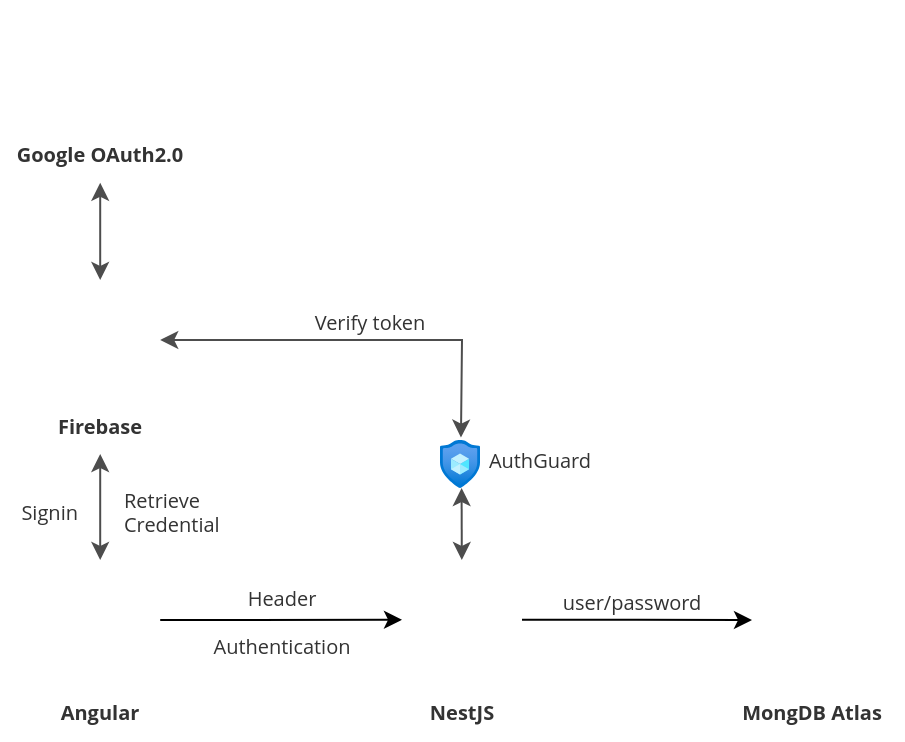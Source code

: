 <mxfile version="24.6.5" type="device" pages="3">
  <diagram id="nHZHzly8nvvpAAplf5El" name="Application Authen">
    <mxGraphModel dx="983" dy="523" grid="1" gridSize="10" guides="1" tooltips="1" connect="1" arrows="1" fold="1" page="1" pageScale="1" pageWidth="850" pageHeight="1100" math="0" shadow="0">
      <root>
        <mxCell id="0" />
        <mxCell id="1" parent="0" />
        <mxCell id="Nt-hZvHHYEGN8gRocMMK-1" value="" style="shape=image;verticalLabelPosition=bottom;labelBackgroundColor=default;verticalAlign=top;aspect=fixed;imageAspect=0;image=https://bryntum.com/wp-content/uploads/2019/09/Angular-Logo.png;" vertex="1" parent="1">
          <mxGeometry x="159.1" y="520" width="60" height="60" as="geometry" />
        </mxCell>
        <mxCell id="Nt-hZvHHYEGN8gRocMMK-20" style="edgeStyle=orthogonalEdgeStyle;rounded=0;orthogonalLoop=1;jettySize=auto;html=1;exitX=1;exitY=0.5;exitDx=0;exitDy=0;entryX=0;entryY=0.5;entryDx=0;entryDy=0;" edge="1" parent="1" source="Nt-hZvHHYEGN8gRocMMK-13" target="Nt-hZvHHYEGN8gRocMMK-18">
          <mxGeometry relative="1" as="geometry" />
        </mxCell>
        <mxCell id="Nt-hZvHHYEGN8gRocMMK-13" value="" style="shape=image;verticalLabelPosition=bottom;labelBackgroundColor=default;verticalAlign=top;aspect=fixed;imageAspect=0;image=https://static-00.iconduck.com/assets.00/nestjs-icon-512x510-9nvpcyc3.png;" vertex="1" parent="1">
          <mxGeometry x="340" y="520" width="60" height="59.76" as="geometry" />
        </mxCell>
        <mxCell id="Nt-hZvHHYEGN8gRocMMK-15" value="" style="endArrow=classic;html=1;rounded=0;exitX=1;exitY=0.5;exitDx=0;exitDy=0;" edge="1" parent="1" source="Nt-hZvHHYEGN8gRocMMK-1" target="Nt-hZvHHYEGN8gRocMMK-13">
          <mxGeometry width="50" height="50" relative="1" as="geometry">
            <mxPoint x="240" y="530" as="sourcePoint" />
            <mxPoint x="280" y="540" as="targetPoint" />
          </mxGeometry>
        </mxCell>
        <mxCell id="Nt-hZvHHYEGN8gRocMMK-16" value="" style="endArrow=classic;startArrow=classic;html=1;rounded=0;strokeColor=#4D4D4D;exitX=0.5;exitY=0;exitDx=0;exitDy=0;" edge="1" parent="1" source="Nt-hZvHHYEGN8gRocMMK-1" target="Nt-hZvHHYEGN8gRocMMK-28">
          <mxGeometry width="50" height="50" relative="1" as="geometry">
            <mxPoint x="188.76" y="517" as="sourcePoint" />
            <mxPoint x="189" y="490" as="targetPoint" />
          </mxGeometry>
        </mxCell>
        <mxCell id="Nt-hZvHHYEGN8gRocMMK-17" value="" style="endArrow=classic;startArrow=classic;html=1;rounded=0;strokeColor=#4D4D4D;exitX=0.5;exitY=0;exitDx=0;exitDy=0;entryX=0.5;entryY=1;entryDx=0;entryDy=0;" edge="1" parent="1" source="Nt-hZvHHYEGN8gRocMMK-9" target="Nt-hZvHHYEGN8gRocMMK-30">
          <mxGeometry width="50" height="50" relative="1" as="geometry">
            <mxPoint x="190" y="530" as="sourcePoint" />
            <mxPoint x="190" y="480" as="targetPoint" />
          </mxGeometry>
        </mxCell>
        <mxCell id="Nt-hZvHHYEGN8gRocMMK-21" value="" style="image;aspect=fixed;html=1;points=[];align=center;fontSize=12;image=img/lib/azure2/other/Resource_Guard.svg;" vertex="1" parent="1">
          <mxGeometry x="359" y="460" width="20" height="24.01" as="geometry" />
        </mxCell>
        <mxCell id="Nt-hZvHHYEGN8gRocMMK-22" value="" style="endArrow=classic;startArrow=classic;html=1;rounded=0;strokeColor=#4D4D4D;entryX=1;entryY=0.5;entryDx=0;entryDy=0;exitX=0.524;exitY=-0.05;exitDx=0;exitDy=0;exitPerimeter=0;" edge="1" parent="1" source="Nt-hZvHHYEGN8gRocMMK-21" target="Nt-hZvHHYEGN8gRocMMK-9">
          <mxGeometry width="50" height="50" relative="1" as="geometry">
            <mxPoint x="380" y="450" as="sourcePoint" />
            <mxPoint x="270" y="442.01" as="targetPoint" />
            <Array as="points">
              <mxPoint x="370" y="410" />
            </Array>
          </mxGeometry>
        </mxCell>
        <mxCell id="Nt-hZvHHYEGN8gRocMMK-23" value="" style="endArrow=classic;startArrow=classic;html=1;rounded=0;strokeColor=#4D4D4D;entryX=0.54;entryY=1;entryDx=0;entryDy=0;entryPerimeter=0;" edge="1" parent="1" source="Nt-hZvHHYEGN8gRocMMK-13" target="Nt-hZvHHYEGN8gRocMMK-21">
          <mxGeometry width="50" height="50" relative="1" as="geometry">
            <mxPoint x="199" y="530" as="sourcePoint" />
            <mxPoint x="199" y="470" as="targetPoint" />
          </mxGeometry>
        </mxCell>
        <mxCell id="Nt-hZvHHYEGN8gRocMMK-24" value="AuthGuard" style="text;strokeColor=none;align=center;fillColor=none;html=1;verticalAlign=middle;whiteSpace=wrap;rounded=0;fontColor=#333333;fontFamily=Open Sans;fontSource=https%3A%2F%2Ffonts.googleapis.com%2Fcss%3Ffamily%3DOpen%2BSans;fontSize=10;" vertex="1" parent="1">
          <mxGeometry x="379" y="454.01" width="60" height="30" as="geometry" />
        </mxCell>
        <mxCell id="Nt-hZvHHYEGN8gRocMMK-25" value="NestJS" style="text;strokeColor=none;align=center;fillColor=none;html=1;verticalAlign=middle;whiteSpace=wrap;rounded=0;fontColor=#333333;fontFamily=Open Sans;fontSource=https%3A%2F%2Ffonts.googleapis.com%2Fcss%3Ffamily%3DOpen%2BSans;fontSize=10;fontStyle=1" vertex="1" parent="1">
          <mxGeometry x="340" y="580" width="60" height="30" as="geometry" />
        </mxCell>
        <mxCell id="Nt-hZvHHYEGN8gRocMMK-27" value="Angular" style="text;strokeColor=none;align=center;fillColor=none;html=1;verticalAlign=middle;whiteSpace=wrap;rounded=0;fontColor=#333333;fontFamily=Open Sans;fontSource=https%3A%2F%2Ffonts.googleapis.com%2Fcss%3Ffamily%3DOpen%2BSans;fontSize=10;fontStyle=1" vertex="1" parent="1">
          <mxGeometry x="159" y="579.76" width="60" height="30" as="geometry" />
        </mxCell>
        <mxCell id="Nt-hZvHHYEGN8gRocMMK-29" value="" style="group" vertex="1" connectable="0" parent="1">
          <mxGeometry x="159.1" y="380" width="60" height="87" as="geometry" />
        </mxCell>
        <mxCell id="Nt-hZvHHYEGN8gRocMMK-9" value="" style="shape=image;verticalLabelPosition=bottom;labelBackgroundColor=default;verticalAlign=top;aspect=fixed;imageAspect=0;image=https://www.svgrepo.com/show/353735/firebase.svg;" vertex="1" parent="Nt-hZvHHYEGN8gRocMMK-29">
          <mxGeometry width="60" height="60" as="geometry" />
        </mxCell>
        <mxCell id="Nt-hZvHHYEGN8gRocMMK-28" value="Firebase" style="text;strokeColor=none;align=center;fillColor=none;html=1;verticalAlign=middle;whiteSpace=wrap;rounded=0;fontColor=#333333;fontFamily=Open Sans;fontSource=https%3A%2F%2Ffonts.googleapis.com%2Fcss%3Ffamily%3DOpen%2BSans;fontSize=10;fontStyle=1" vertex="1" parent="Nt-hZvHHYEGN8gRocMMK-29">
          <mxGeometry y="57" width="60" height="30" as="geometry" />
        </mxCell>
        <mxCell id="Nt-hZvHHYEGN8gRocMMK-31" value="" style="group" vertex="1" connectable="0" parent="1">
          <mxGeometry x="139.1" y="240" width="100" height="91.39" as="geometry" />
        </mxCell>
        <mxCell id="Nt-hZvHHYEGN8gRocMMK-10" value="" style="shape=image;verticalLabelPosition=bottom;labelBackgroundColor=default;verticalAlign=top;aspect=fixed;imageAspect=0;image=https://cdn.freebiesupply.com/logos/large/2x/google-icon-logo-png-transparent.png;" vertex="1" parent="Nt-hZvHHYEGN8gRocMMK-31">
          <mxGeometry x="20" width="60" height="61.39" as="geometry" />
        </mxCell>
        <mxCell id="Nt-hZvHHYEGN8gRocMMK-30" value="Google OAuth2.0" style="text;strokeColor=none;align=center;fillColor=none;html=1;verticalAlign=middle;whiteSpace=wrap;rounded=0;fontColor=#333333;fontFamily=Open Sans;fontSource=https%3A%2F%2Ffonts.googleapis.com%2Fcss%3Ffamily%3DOpen%2BSans;fontSize=10;fontStyle=1" vertex="1" parent="Nt-hZvHHYEGN8gRocMMK-31">
          <mxGeometry y="61.39" width="100" height="30" as="geometry" />
        </mxCell>
        <mxCell id="Nt-hZvHHYEGN8gRocMMK-32" value="user/password" style="text;strokeColor=none;align=center;fillColor=none;html=1;verticalAlign=middle;whiteSpace=wrap;rounded=0;fontColor=#333333;fontFamily=Open Sans;fontSource=https%3A%2F%2Ffonts.googleapis.com%2Fcss%3Ffamily%3DOpen%2BSans;fontSize=10;" vertex="1" parent="1">
          <mxGeometry x="425" y="530" width="60" height="20" as="geometry" />
        </mxCell>
        <mxCell id="Nt-hZvHHYEGN8gRocMMK-33" value="" style="group" vertex="1" connectable="0" parent="1">
          <mxGeometry x="500" y="520" width="90" height="90" as="geometry" />
        </mxCell>
        <mxCell id="Nt-hZvHHYEGN8gRocMMK-18" value="" style="shape=image;verticalLabelPosition=bottom;labelBackgroundColor=default;verticalAlign=top;aspect=fixed;imageAspect=0;image=https://static-00.iconduck.com/assets.00/mongodb-icon-1024x1024-jyklwn1x.png;" vertex="1" parent="Nt-hZvHHYEGN8gRocMMK-33">
          <mxGeometry x="15" width="60" height="60" as="geometry" />
        </mxCell>
        <mxCell id="Nt-hZvHHYEGN8gRocMMK-26" value="MongDB Atlas" style="text;strokeColor=none;align=center;fillColor=none;html=1;verticalAlign=middle;whiteSpace=wrap;rounded=0;fontColor=#333333;fontFamily=Open Sans;fontSource=https%3A%2F%2Ffonts.googleapis.com%2Fcss%3Ffamily%3DOpen%2BSans;fontSize=10;fontStyle=1" vertex="1" parent="Nt-hZvHHYEGN8gRocMMK-33">
          <mxGeometry y="60" width="90" height="30" as="geometry" />
        </mxCell>
        <mxCell id="Nt-hZvHHYEGN8gRocMMK-34" value="&lt;div&gt;Header&lt;br&gt;&lt;br&gt;&lt;/div&gt;Authentication" style="text;strokeColor=none;align=center;fillColor=none;html=1;verticalAlign=middle;whiteSpace=wrap;rounded=0;fontColor=#333333;fontFamily=Open Sans;fontSource=https%3A%2F%2Ffonts.googleapis.com%2Fcss%3Ffamily%3DOpen%2BSans;fontSize=10;spacing=2;spacingTop=0;" vertex="1" parent="1">
          <mxGeometry x="250" y="535" width="60" height="30" as="geometry" />
        </mxCell>
        <mxCell id="Nt-hZvHHYEGN8gRocMMK-35" value="Signin" style="text;strokeColor=none;align=right;fillColor=none;html=1;verticalAlign=middle;whiteSpace=wrap;rounded=0;fontColor=#333333;fontFamily=Open Sans;fontSource=https%3A%2F%2Ffonts.googleapis.com%2Fcss%3Ffamily%3DOpen%2BSans;fontSize=10;" vertex="1" parent="1">
          <mxGeometry x="140" y="480.01" width="40" height="30" as="geometry" />
        </mxCell>
        <mxCell id="Nt-hZvHHYEGN8gRocMMK-36" value="Retrieve Credential" style="text;strokeColor=none;align=left;fillColor=none;html=1;verticalAlign=middle;whiteSpace=wrap;rounded=0;fontColor=#333333;fontFamily=Open Sans;fontSource=https%3A%2F%2Ffonts.googleapis.com%2Fcss%3Ffamily%3DOpen%2BSans;fontSize=10;" vertex="1" parent="1">
          <mxGeometry x="199.0" y="480" width="60" height="30" as="geometry" />
        </mxCell>
        <mxCell id="Nt-hZvHHYEGN8gRocMMK-37" value="Verify token" style="text;strokeColor=none;align=center;fillColor=none;html=1;verticalAlign=middle;whiteSpace=wrap;rounded=0;fontColor=#333333;fontFamily=Open Sans;fontSource=https%3A%2F%2Ffonts.googleapis.com%2Fcss%3Ffamily%3DOpen%2BSans;fontSize=10;" vertex="1" parent="1">
          <mxGeometry x="279" y="390" width="90" height="20" as="geometry" />
        </mxCell>
      </root>
    </mxGraphModel>
  </diagram>
  <diagram id="6UUx_Bnf5zr69RrRI-9n" name="AWS Role Federation">
    <mxGraphModel dx="1188" dy="633" grid="1" gridSize="10" guides="1" tooltips="1" connect="1" arrows="1" fold="1" page="1" pageScale="1" pageWidth="850" pageHeight="1100" math="0" shadow="0">
      <root>
        <mxCell id="0" />
        <mxCell id="1" parent="0" />
        <mxCell id="NLWUnyU1-l8f7TPIP4uU-1" value="" style="shape=image;verticalLabelPosition=bottom;labelBackgroundColor=default;verticalAlign=top;aspect=fixed;imageAspect=0;image=https://bryntum.com/wp-content/uploads/2019/09/Angular-Logo.png;" vertex="1" parent="1">
          <mxGeometry x="159.1" y="520" width="60" height="60" as="geometry" />
        </mxCell>
        <mxCell id="NLWUnyU1-l8f7TPIP4uU-2" value="" style="endArrow=classic;startArrow=classic;html=1;rounded=0;strokeColor=#4D4D4D;exitX=0.5;exitY=0;exitDx=0;exitDy=0;" edge="1" parent="1" source="NLWUnyU1-l8f7TPIP4uU-1" target="NLWUnyU1-l8f7TPIP4uU-7">
          <mxGeometry width="50" height="50" relative="1" as="geometry">
            <mxPoint x="188.76" y="517" as="sourcePoint" />
            <mxPoint x="189" y="490" as="targetPoint" />
          </mxGeometry>
        </mxCell>
        <mxCell id="NLWUnyU1-l8f7TPIP4uU-3" value="" style="endArrow=classic;startArrow=classic;html=1;rounded=0;strokeColor=#4D4D4D;exitX=0.5;exitY=0;exitDx=0;exitDy=0;entryX=0.5;entryY=1;entryDx=0;entryDy=0;" edge="1" parent="1" source="NLWUnyU1-l8f7TPIP4uU-6" target="NLWUnyU1-l8f7TPIP4uU-10">
          <mxGeometry width="50" height="50" relative="1" as="geometry">
            <mxPoint x="190" y="530" as="sourcePoint" />
            <mxPoint x="190" y="480" as="targetPoint" />
          </mxGeometry>
        </mxCell>
        <mxCell id="NLWUnyU1-l8f7TPIP4uU-4" value="Angular" style="text;strokeColor=none;align=center;fillColor=none;html=1;verticalAlign=middle;whiteSpace=wrap;rounded=0;fontColor=#333333;fontFamily=Open Sans;fontSource=https%3A%2F%2Ffonts.googleapis.com%2Fcss%3Ffamily%3DOpen%2BSans;fontSize=10;fontStyle=1" vertex="1" parent="1">
          <mxGeometry x="159" y="579.76" width="60" height="30" as="geometry" />
        </mxCell>
        <mxCell id="NLWUnyU1-l8f7TPIP4uU-5" value="" style="group" vertex="1" connectable="0" parent="1">
          <mxGeometry x="159.1" y="380" width="60" height="87" as="geometry" />
        </mxCell>
        <mxCell id="NLWUnyU1-l8f7TPIP4uU-6" value="" style="shape=image;verticalLabelPosition=bottom;labelBackgroundColor=default;verticalAlign=top;aspect=fixed;imageAspect=0;image=https://www.svgrepo.com/show/353735/firebase.svg;" vertex="1" parent="NLWUnyU1-l8f7TPIP4uU-5">
          <mxGeometry width="60" height="60" as="geometry" />
        </mxCell>
        <mxCell id="NLWUnyU1-l8f7TPIP4uU-7" value="Firebase" style="text;strokeColor=none;align=center;fillColor=none;html=1;verticalAlign=middle;whiteSpace=wrap;rounded=0;fontColor=#333333;fontFamily=Open Sans;fontSource=https%3A%2F%2Ffonts.googleapis.com%2Fcss%3Ffamily%3DOpen%2BSans;fontSize=10;fontStyle=1" vertex="1" parent="NLWUnyU1-l8f7TPIP4uU-5">
          <mxGeometry y="57" width="60" height="30" as="geometry" />
        </mxCell>
        <mxCell id="NLWUnyU1-l8f7TPIP4uU-8" value="" style="group" vertex="1" connectable="0" parent="1">
          <mxGeometry x="139.1" y="240" width="100" height="91.39" as="geometry" />
        </mxCell>
        <mxCell id="NLWUnyU1-l8f7TPIP4uU-9" value="" style="shape=image;verticalLabelPosition=bottom;labelBackgroundColor=default;verticalAlign=top;aspect=fixed;imageAspect=0;image=https://cdn.freebiesupply.com/logos/large/2x/google-icon-logo-png-transparent.png;" vertex="1" parent="NLWUnyU1-l8f7TPIP4uU-8">
          <mxGeometry x="20" width="60" height="61.39" as="geometry" />
        </mxCell>
        <mxCell id="NLWUnyU1-l8f7TPIP4uU-10" value="Google OAuth2.0" style="text;strokeColor=none;align=center;fillColor=none;html=1;verticalAlign=middle;whiteSpace=wrap;rounded=0;fontColor=#333333;fontFamily=Open Sans;fontSource=https%3A%2F%2Ffonts.googleapis.com%2Fcss%3Ffamily%3DOpen%2BSans;fontSize=10;fontStyle=1" vertex="1" parent="NLWUnyU1-l8f7TPIP4uU-8">
          <mxGeometry y="61.39" width="100" height="30" as="geometry" />
        </mxCell>
        <mxCell id="NLWUnyU1-l8f7TPIP4uU-11" value="Signin" style="text;strokeColor=none;align=right;fillColor=none;html=1;verticalAlign=middle;whiteSpace=wrap;rounded=0;fontColor=#333333;fontFamily=Open Sans;fontSource=https%3A%2F%2Ffonts.googleapis.com%2Fcss%3Ffamily%3DOpen%2BSans;fontSize=10;" vertex="1" parent="1">
          <mxGeometry x="140" y="480.01" width="40" height="30" as="geometry" />
        </mxCell>
        <mxCell id="NLWUnyU1-l8f7TPIP4uU-12" value="Retrieve Credential" style="text;strokeColor=none;align=left;fillColor=none;html=1;verticalAlign=middle;whiteSpace=wrap;rounded=0;fontColor=#333333;fontFamily=Open Sans;fontSource=https%3A%2F%2Ffonts.googleapis.com%2Fcss%3Ffamily%3DOpen%2BSans;fontSize=10;" vertex="1" parent="1">
          <mxGeometry x="199.0" y="480" width="60" height="30" as="geometry" />
        </mxCell>
        <mxCell id="NLWUnyU1-l8f7TPIP4uU-21" value="" style="group" vertex="1" connectable="0" parent="1">
          <mxGeometry x="400" y="520" width="60" height="89.99" as="geometry" />
        </mxCell>
        <mxCell id="NLWUnyU1-l8f7TPIP4uU-19" value="" style="sketch=0;points=[[0,0,0],[0.25,0,0],[0.5,0,0],[0.75,0,0],[1,0,0],[0,1,0],[0.25,1,0],[0.5,1,0],[0.75,1,0],[1,1,0],[0,0.25,0],[0,0.5,0],[0,0.75,0],[1,0.25,0],[1,0.5,0],[1,0.75,0]];outlineConnect=0;fontColor=#232F3E;fillColor=#DD344C;strokeColor=#ffffff;dashed=0;verticalLabelPosition=bottom;verticalAlign=top;align=center;html=1;fontSize=12;fontStyle=0;aspect=fixed;shape=mxgraph.aws4.resourceIcon;resIcon=mxgraph.aws4.identity_and_access_management;" vertex="1" parent="NLWUnyU1-l8f7TPIP4uU-21">
          <mxGeometry width="60" height="60" as="geometry" />
        </mxCell>
        <mxCell id="NLWUnyU1-l8f7TPIP4uU-20" value="IAM" style="text;strokeColor=none;align=center;fillColor=none;html=1;verticalAlign=middle;whiteSpace=wrap;rounded=0;fontColor=#333333;fontFamily=Open Sans;fontSource=https%3A%2F%2Ffonts.googleapis.com%2Fcss%3Ffamily%3DOpen%2BSans;fontSize=10;fontStyle=1" vertex="1" parent="NLWUnyU1-l8f7TPIP4uU-21">
          <mxGeometry y="59.99" width="60" height="30" as="geometry" />
        </mxCell>
        <mxCell id="NLWUnyU1-l8f7TPIP4uU-23" value="" style="group" vertex="1" connectable="0" parent="1">
          <mxGeometry x="579" y="531.99" width="60" height="57.89" as="geometry" />
        </mxCell>
        <mxCell id="NLWUnyU1-l8f7TPIP4uU-15" value="" style="sketch=0;outlineConnect=0;fontColor=#232F3E;gradientColor=none;fillColor=#DD344C;strokeColor=none;dashed=0;verticalLabelPosition=bottom;verticalAlign=top;align=center;html=1;fontSize=12;fontStyle=0;aspect=fixed;pointerEvents=1;shape=mxgraph.aws4.role;" vertex="1" parent="NLWUnyU1-l8f7TPIP4uU-23">
          <mxGeometry width="60" height="33.85" as="geometry" />
        </mxCell>
        <mxCell id="NLWUnyU1-l8f7TPIP4uU-18" value="Role" style="text;strokeColor=none;align=center;fillColor=none;html=1;verticalAlign=middle;whiteSpace=wrap;rounded=0;fontColor=#333333;fontFamily=Open Sans;fontSource=https%3A%2F%2Ffonts.googleapis.com%2Fcss%3Ffamily%3DOpen%2BSans;fontSize=10;fontStyle=1" vertex="1" parent="NLWUnyU1-l8f7TPIP4uU-23">
          <mxGeometry y="27.89" width="60" height="30" as="geometry" />
        </mxCell>
        <mxCell id="NLWUnyU1-l8f7TPIP4uU-25" value="" style="group" vertex="1" connectable="0" parent="1">
          <mxGeometry x="659" y="530" width="60" height="64.99" as="geometry" />
        </mxCell>
        <mxCell id="NLWUnyU1-l8f7TPIP4uU-14" value="" style="sketch=0;outlineConnect=0;fontColor=#232F3E;gradientColor=none;fillColor=#DD344C;strokeColor=none;dashed=0;verticalLabelPosition=bottom;verticalAlign=top;align=center;html=1;fontSize=12;fontStyle=0;aspect=fixed;pointerEvents=1;shape=mxgraph.aws4.permissions;" vertex="1" parent="NLWUnyU1-l8f7TPIP4uU-25">
          <mxGeometry x="15" width="30" height="37.75" as="geometry" />
        </mxCell>
        <mxCell id="NLWUnyU1-l8f7TPIP4uU-24" value="Permission" style="text;strokeColor=none;align=center;fillColor=none;html=1;verticalAlign=middle;whiteSpace=wrap;rounded=0;fontColor=#333333;fontFamily=Open Sans;fontSource=https%3A%2F%2Ffonts.googleapis.com%2Fcss%3Ffamily%3DOpen%2BSans;fontSize=10;fontStyle=1" vertex="1" parent="NLWUnyU1-l8f7TPIP4uU-25">
          <mxGeometry y="34.99" width="60" height="30" as="geometry" />
        </mxCell>
        <mxCell id="NLWUnyU1-l8f7TPIP4uU-26" value="" style="endArrow=classic;startArrow=classic;html=1;rounded=0;strokeColor=#4D4D4D;" edge="1" parent="1" source="NLWUnyU1-l8f7TPIP4uU-14" target="NLWUnyU1-l8f7TPIP4uU-15">
          <mxGeometry width="50" height="50" relative="1" as="geometry">
            <mxPoint x="660" y="489.99" as="sourcePoint" />
            <mxPoint x="660" y="440.99" as="targetPoint" />
          </mxGeometry>
        </mxCell>
        <mxCell id="NLWUnyU1-l8f7TPIP4uU-27" value="" style="endArrow=classic;startArrow=classic;html=1;rounded=0;strokeColor=#4D4D4D;exitX=0;exitY=0.5;exitDx=0;exitDy=0;" edge="1" parent="1" source="NLWUnyU1-l8f7TPIP4uU-28">
          <mxGeometry width="50" height="50" relative="1" as="geometry">
            <mxPoint x="390" y="419" as="sourcePoint" />
            <mxPoint x="220" y="410" as="targetPoint" />
            <Array as="points" />
          </mxGeometry>
        </mxCell>
        <mxCell id="NLWUnyU1-l8f7TPIP4uU-31" value="" style="endArrow=classic;startArrow=classic;html=1;rounded=0;strokeColor=#4D4D4D;exitX=0.5;exitY=0;exitDx=0;exitDy=0;exitPerimeter=0;" edge="1" parent="1" source="NLWUnyU1-l8f7TPIP4uU-19" target="NLWUnyU1-l8f7TPIP4uU-30">
          <mxGeometry width="50" height="50" relative="1" as="geometry">
            <mxPoint x="430" y="505" as="sourcePoint" />
            <mxPoint x="430" y="425" as="targetPoint" />
            <Array as="points" />
          </mxGeometry>
        </mxCell>
        <mxCell id="NLWUnyU1-l8f7TPIP4uU-32" value="" style="group" vertex="1" connectable="0" parent="1">
          <mxGeometry x="400" y="395" width="60" height="45" as="geometry" />
        </mxCell>
        <mxCell id="NLWUnyU1-l8f7TPIP4uU-28" value="" style="shape=image;html=1;verticalAlign=top;verticalLabelPosition=bottom;labelBackgroundColor=#ffffff;imageAspect=0;aspect=fixed;image=https://cdn2.iconfinder.com/data/icons/freebie-social-media-icons/64/openid.png" vertex="1" parent="NLWUnyU1-l8f7TPIP4uU-32">
          <mxGeometry x="15" width="30" height="30" as="geometry" />
        </mxCell>
        <mxCell id="NLWUnyU1-l8f7TPIP4uU-30" value="OICD" style="text;strokeColor=none;align=center;fillColor=none;html=1;verticalAlign=middle;whiteSpace=wrap;rounded=0;fontColor=#333333;fontFamily=Open Sans;fontSource=https%3A%2F%2Ffonts.googleapis.com%2Fcss%3Ffamily%3DOpen%2BSans;fontSize=8;fontStyle=1" vertex="1" parent="NLWUnyU1-l8f7TPIP4uU-32">
          <mxGeometry y="30" width="60" height="15" as="geometry" />
        </mxCell>
        <mxCell id="NLWUnyU1-l8f7TPIP4uU-33" value="verify" style="text;strokeColor=none;align=center;fillColor=none;html=1;verticalAlign=middle;whiteSpace=wrap;rounded=0;fontColor=#333333;fontFamily=Open Sans;fontSource=https%3A%2F%2Ffonts.googleapis.com%2Fcss%3Ffamily%3DOpen%2BSans;fontSize=8;fontStyle=0" vertex="1" parent="1">
          <mxGeometry x="300" y="395" width="60" height="15" as="geometry" />
        </mxCell>
        <mxCell id="NLWUnyU1-l8f7TPIP4uU-34" value="" style="endArrow=classic;startArrow=classic;html=1;rounded=0;strokeColor=#4D4D4D;" edge="1" parent="1" source="NLWUnyU1-l8f7TPIP4uU-19" target="NLWUnyU1-l8f7TPIP4uU-15">
          <mxGeometry width="50" height="50" relative="1" as="geometry">
            <mxPoint x="440" y="515" as="sourcePoint" />
            <mxPoint x="440" y="450" as="targetPoint" />
            <Array as="points" />
          </mxGeometry>
        </mxCell>
        <mxCell id="NLWUnyU1-l8f7TPIP4uU-35" value="Authenticated" style="text;strokeColor=none;align=center;fillColor=none;html=1;verticalAlign=middle;whiteSpace=wrap;rounded=0;fontColor=#333333;fontFamily=Open Sans;fontSource=https%3A%2F%2Ffonts.googleapis.com%2Fcss%3Ffamily%3DOpen%2BSans;fontSize=8;fontStyle=0" vertex="1" parent="1">
          <mxGeometry x="480" y="531.99" width="60" height="15" as="geometry" />
        </mxCell>
        <mxCell id="NLWUnyU1-l8f7TPIP4uU-36" value="" style="endArrow=classic;startArrow=none;html=1;rounded=0;strokeColor=#4D4D4D;exitX=1;exitY=0.25;exitDx=0;exitDy=0;startFill=0;" edge="1" parent="1" source="NLWUnyU1-l8f7TPIP4uU-1">
          <mxGeometry width="50" height="50" relative="1" as="geometry">
            <mxPoint x="415" y="620" as="sourcePoint" />
            <mxPoint x="400" y="535" as="targetPoint" />
            <Array as="points" />
          </mxGeometry>
        </mxCell>
        <mxCell id="NLWUnyU1-l8f7TPIP4uU-37" value="" style="endArrow=classic;startArrow=none;html=1;rounded=0;strokeColor=#4D4D4D;startFill=0;entryX=1;entryY=0.75;entryDx=0;entryDy=0;" edge="1" parent="1" target="NLWUnyU1-l8f7TPIP4uU-1">
          <mxGeometry width="50" height="50" relative="1" as="geometry">
            <mxPoint x="400" y="565" as="sourcePoint" />
            <mxPoint x="410" y="545" as="targetPoint" />
            <Array as="points" />
          </mxGeometry>
        </mxCell>
        <mxCell id="NLWUnyU1-l8f7TPIP4uU-38" value="Request Assum Role with token" style="text;strokeColor=none;align=center;fillColor=none;html=1;verticalAlign=middle;whiteSpace=wrap;rounded=0;fontColor=#333333;fontFamily=Open Sans;fontSource=https%3A%2F%2Ffonts.googleapis.com%2Fcss%3Ffamily%3DOpen%2BSans;fontSize=8;fontStyle=0" vertex="1" parent="1">
          <mxGeometry x="240" y="516.99" width="135" height="15" as="geometry" />
        </mxCell>
        <mxCell id="NLWUnyU1-l8f7TPIP4uU-45" value="&lt;font data-font-src=&quot;https://fonts.googleapis.com/css?family=Open+Sans&quot; face=&quot;Open Sans&quot; style=&quot;font-size: 10px;&quot;&gt;&lt;b&gt;AWS Cloud&lt;/b&gt;&lt;/font&gt;" style="points=[[0,0],[0.25,0],[0.5,0],[0.75,0],[1,0],[1,0.25],[1,0.5],[1,0.75],[1,1],[0.75,1],[0.5,1],[0.25,1],[0,1],[0,0.75],[0,0.5],[0,0.25]];outlineConnect=0;gradientColor=none;html=1;whiteSpace=wrap;fontSize=12;fontStyle=0;container=1;pointerEvents=0;collapsible=0;recursiveResize=0;shape=mxgraph.aws4.group;grIcon=mxgraph.aws4.group_aws_cloud;strokeColor=#232F3E;fillColor=none;verticalAlign=top;align=left;spacingLeft=30;fontColor=#232F3E;dashed=0;" vertex="1" parent="1">
          <mxGeometry x="550" y="480" width="200" height="260" as="geometry" />
        </mxCell>
        <mxCell id="NLWUnyU1-l8f7TPIP4uU-47" value="" style="fillColor=none;strokeColor=#5A6C86;dashed=1;verticalAlign=top;fontStyle=0;fontColor=#5A6C86;whiteSpace=wrap;html=1;" vertex="1" parent="NLWUnyU1-l8f7TPIP4uU-45">
          <mxGeometry x="20" y="30" width="170" height="90" as="geometry" />
        </mxCell>
        <mxCell id="NLWUnyU1-l8f7TPIP4uU-44" value="" style="group" vertex="1" connectable="0" parent="NLWUnyU1-l8f7TPIP4uU-45">
          <mxGeometry x="80" y="180" width="50" height="60" as="geometry" />
        </mxCell>
        <mxCell id="NLWUnyU1-l8f7TPIP4uU-39" value="" style="sketch=0;points=[[0,0,0],[0.25,0,0],[0.5,0,0],[0.75,0,0],[1,0,0],[0,1,0],[0.25,1,0],[0.5,1,0],[0.75,1,0],[1,1,0],[0,0.25,0],[0,0.5,0],[0,0.75,0],[1,0.25,0],[1,0.5,0],[1,0.75,0]];outlineConnect=0;fontColor=#232F3E;fillColor=#7AA116;strokeColor=#ffffff;dashed=0;verticalLabelPosition=bottom;verticalAlign=top;align=center;html=1;fontSize=12;fontStyle=0;aspect=fixed;shape=mxgraph.aws4.resourceIcon;resIcon=mxgraph.aws4.s3;" vertex="1" parent="NLWUnyU1-l8f7TPIP4uU-44">
          <mxGeometry x="5" width="40" height="40" as="geometry" />
        </mxCell>
        <mxCell id="NLWUnyU1-l8f7TPIP4uU-43" value="&lt;span style=&quot;color: rgb(51, 51, 51); font-family: &amp;quot;Open Sans&amp;quot;; font-size: 10px; font-style: normal; font-variant-ligatures: normal; font-variant-caps: normal; font-weight: 700; letter-spacing: normal; orphans: 2; text-indent: 0px; text-transform: none; widows: 2; word-spacing: 0px; -webkit-text-stroke-width: 0px; white-space: normal; background-color: rgb(251, 251, 251); text-decoration-thickness: initial; text-decoration-style: initial; text-decoration-color: initial; float: none; display: inline !important;&quot;&gt;S3&lt;/span&gt;" style="text;whiteSpace=wrap;html=1;align=center;verticalAlign=middle;" vertex="1" parent="NLWUnyU1-l8f7TPIP4uU-44">
          <mxGeometry y="40" width="50" height="20" as="geometry" />
        </mxCell>
        <mxCell id="NLWUnyU1-l8f7TPIP4uU-46" value="&lt;span&gt;&lt;font style=&quot;font-size: 10px;&quot; face=&quot;Open Sans&quot;&gt;Authenticated Resources&lt;/font&gt;&lt;/span&gt;" style="fillColor=none;strokeColor=#5A6C86;dashed=1;verticalAlign=top;fontStyle=0;fontColor=#5A6C86;whiteSpace=wrap;html=1;" vertex="1" parent="NLWUnyU1-l8f7TPIP4uU-45">
          <mxGeometry x="20" y="140" width="160" height="105" as="geometry" />
        </mxCell>
        <mxCell id="NLWUnyU1-l8f7TPIP4uU-49" value="" style="endArrow=classic;startArrow=none;html=1;rounded=0;strokeColor=#4D4D4D;startFill=0;entryX=0;entryY=0.5;entryDx=0;entryDy=0;exitX=0.506;exitY=1.086;exitDx=0;exitDy=0;exitPerimeter=0;" edge="1" parent="1" source="NLWUnyU1-l8f7TPIP4uU-4" target="NLWUnyU1-l8f7TPIP4uU-46">
          <mxGeometry width="50" height="50" relative="1" as="geometry">
            <mxPoint x="210" y="630" as="sourcePoint" />
            <mxPoint x="229" y="575" as="targetPoint" />
            <Array as="points">
              <mxPoint x="190" y="673" />
            </Array>
          </mxGeometry>
        </mxCell>
        <mxCell id="NLWUnyU1-l8f7TPIP4uU-52" value="" style="group" vertex="1" connectable="0" parent="1">
          <mxGeometry x="342.5" y="640" width="35" height="29.23" as="geometry" />
        </mxCell>
        <mxCell id="NLWUnyU1-l8f7TPIP4uU-50" value="" style="sketch=0;outlineConnect=0;fontColor=#232F3E;gradientColor=none;fillColor=#DD344C;strokeColor=none;dashed=0;verticalLabelPosition=bottom;verticalAlign=top;align=center;html=1;fontSize=12;fontStyle=0;aspect=fixed;pointerEvents=1;shape=mxgraph.aws4.sts;" vertex="1" parent="NLWUnyU1-l8f7TPIP4uU-52">
          <mxGeometry x="2.5" width="30" height="19.23" as="geometry" />
        </mxCell>
        <mxCell id="NLWUnyU1-l8f7TPIP4uU-51" value="STS" style="text;strokeColor=none;align=center;fillColor=none;html=1;verticalAlign=middle;whiteSpace=wrap;rounded=0;fontColor=#333333;fontFamily=Open Sans;fontSource=https%3A%2F%2Ffonts.googleapis.com%2Fcss%3Ffamily%3DOpen%2BSans;fontSize=8;fontStyle=1" vertex="1" parent="NLWUnyU1-l8f7TPIP4uU-52">
          <mxGeometry y="19.23" width="35" height="10" as="geometry" />
        </mxCell>
        <mxCell id="NLWUnyU1-l8f7TPIP4uU-53" value="" style="group" vertex="1" connectable="0" parent="1">
          <mxGeometry x="290" y="570" width="35" height="30" as="geometry" />
        </mxCell>
        <mxCell id="NLWUnyU1-l8f7TPIP4uU-17" value="STS" style="text;strokeColor=none;align=center;fillColor=none;html=1;verticalAlign=middle;whiteSpace=wrap;rounded=0;fontColor=#333333;fontFamily=Open Sans;fontSource=https%3A%2F%2Ffonts.googleapis.com%2Fcss%3Ffamily%3DOpen%2BSans;fontSize=8;fontStyle=1" vertex="1" parent="NLWUnyU1-l8f7TPIP4uU-53">
          <mxGeometry y="20" width="35" height="10" as="geometry" />
        </mxCell>
        <mxCell id="NLWUnyU1-l8f7TPIP4uU-13" value="" style="sketch=0;outlineConnect=0;fontColor=#232F3E;gradientColor=none;fillColor=#DD344C;strokeColor=none;dashed=0;verticalLabelPosition=bottom;verticalAlign=top;align=center;html=1;fontSize=12;fontStyle=0;aspect=fixed;pointerEvents=1;shape=mxgraph.aws4.sts;" vertex="1" parent="NLWUnyU1-l8f7TPIP4uU-53">
          <mxGeometry x="2.5" width="30" height="19.23" as="geometry" />
        </mxCell>
      </root>
    </mxGraphModel>
  </diagram>
  <diagram id="j3VbY4kqKNRvccefMZa4" name="AWS Architect">
    <mxGraphModel dx="2038" dy="633" grid="1" gridSize="10" guides="1" tooltips="1" connect="1" arrows="1" fold="1" page="1" pageScale="1" pageWidth="850" pageHeight="1100" math="0" shadow="0">
      <root>
        <mxCell id="0" />
        <mxCell id="1" parent="0" />
        <mxCell id="Olmis2MDF4qxYTYnoTIw-5" value="AWS Cloud" style="points=[[0,0],[0.25,0],[0.5,0],[0.75,0],[1,0],[1,0.25],[1,0.5],[1,0.75],[1,1],[0.75,1],[0.5,1],[0.25,1],[0,1],[0,0.75],[0,0.5],[0,0.25]];outlineConnect=0;gradientColor=none;html=1;whiteSpace=wrap;fontSize=12;fontStyle=0;container=1;pointerEvents=0;collapsible=0;recursiveResize=0;shape=mxgraph.aws4.group;grIcon=mxgraph.aws4.group_aws_cloud;strokeColor=#232F3E;fillColor=none;verticalAlign=top;align=left;spacingLeft=30;fontColor=#232F3E;dashed=0;" vertex="1" parent="1">
          <mxGeometry x="660" y="390" width="170" height="170" as="geometry" />
        </mxCell>
        <mxCell id="Olmis2MDF4qxYTYnoTIw-1" value="" style="group" vertex="1" connectable="0" parent="Olmis2MDF4qxYTYnoTIw-5">
          <mxGeometry x="45" y="66" width="90" height="90" as="geometry" />
        </mxCell>
        <mxCell id="Olmis2MDF4qxYTYnoTIw-2" value="" style="shape=image;verticalLabelPosition=bottom;labelBackgroundColor=default;verticalAlign=top;aspect=fixed;imageAspect=0;image=https://static-00.iconduck.com/assets.00/mongodb-icon-1024x1024-jyklwn1x.png;" vertex="1" parent="Olmis2MDF4qxYTYnoTIw-1">
          <mxGeometry x="15" width="60" height="60" as="geometry" />
        </mxCell>
        <mxCell id="Olmis2MDF4qxYTYnoTIw-3" value="MongDB Atlas" style="text;strokeColor=none;align=center;fillColor=none;html=1;verticalAlign=middle;whiteSpace=wrap;rounded=0;fontColor=#333333;fontFamily=Open Sans;fontSource=https%3A%2F%2Ffonts.googleapis.com%2Fcss%3Ffamily%3DOpen%2BSans;fontSize=10;fontStyle=1" vertex="1" parent="Olmis2MDF4qxYTYnoTIw-1">
          <mxGeometry y="60" width="90" height="22" as="geometry" />
        </mxCell>
        <mxCell id="Olmis2MDF4qxYTYnoTIw-4" value="Region" style="points=[[0,0],[0.25,0],[0.5,0],[0.75,0],[1,0],[1,0.25],[1,0.5],[1,0.75],[1,1],[0.75,1],[0.5,1],[0.25,1],[0,1],[0,0.75],[0,0.5],[0,0.25]];outlineConnect=0;gradientColor=none;html=1;whiteSpace=wrap;fontSize=12;fontStyle=0;container=1;pointerEvents=0;collapsible=0;recursiveResize=0;shape=mxgraph.aws4.group;grIcon=mxgraph.aws4.group_region;strokeColor=#00A4A6;fillColor=none;verticalAlign=top;align=left;spacingLeft=30;fontColor=#147EBA;dashed=1;" vertex="1" parent="Olmis2MDF4qxYTYnoTIw-5">
          <mxGeometry x="25" y="34" width="130" height="124" as="geometry" />
        </mxCell>
        <mxCell id="gcwWxQDt2xuJ_4PpXEIm-9" value="" style="group" vertex="1" connectable="0" parent="1">
          <mxGeometry x="170" y="310" width="90" height="90" as="geometry" />
        </mxCell>
        <mxCell id="gcwWxQDt2xuJ_4PpXEIm-10" value="" style="sketch=0;points=[[0,0,0],[0.25,0,0],[0.5,0,0],[0.75,0,0],[1,0,0],[0,1,0],[0.25,1,0],[0.5,1,0],[0.75,1,0],[1,1,0],[0,0.25,0],[0,0.5,0],[0,0.75,0],[1,0.25,0],[1,0.5,0],[1,0.75,0]];outlineConnect=0;fontColor=#232F3E;fillColor=#7AA116;strokeColor=#ffffff;dashed=0;verticalLabelPosition=bottom;verticalAlign=top;align=center;html=1;fontSize=12;fontStyle=0;aspect=fixed;shape=mxgraph.aws4.resourceIcon;resIcon=mxgraph.aws4.s3;" vertex="1" parent="gcwWxQDt2xuJ_4PpXEIm-9">
          <mxGeometry x="15" width="60" height="60" as="geometry" />
        </mxCell>
        <mxCell id="gcwWxQDt2xuJ_4PpXEIm-11" value="S3&lt;br&gt;Asset Store" style="text;strokeColor=none;align=center;fillColor=none;html=1;verticalAlign=middle;whiteSpace=wrap;rounded=0;fontColor=#333333;fontFamily=Open Sans;fontSource=https%3A%2F%2Ffonts.googleapis.com%2Fcss%3Ffamily%3DOpen%2BSans;fontSize=10;fontStyle=1" vertex="1" parent="gcwWxQDt2xuJ_4PpXEIm-9">
          <mxGeometry y="60" width="90" height="30" as="geometry" />
        </mxCell>
        <mxCell id="gcwWxQDt2xuJ_4PpXEIm-12" value="" style="group" vertex="1" connectable="0" parent="1">
          <mxGeometry x="40" y="310" width="90" height="80" as="geometry" />
        </mxCell>
        <mxCell id="gcwWxQDt2xuJ_4PpXEIm-13" value="" style="sketch=0;points=[[0,0,0],[0.25,0,0],[0.5,0,0],[0.75,0,0],[1,0,0],[0,1,0],[0.25,1,0],[0.5,1,0],[0.75,1,0],[1,1,0],[0,0.25,0],[0,0.5,0],[0,0.75,0],[1,0.25,0],[1,0.5,0],[1,0.75,0]];outlineConnect=0;fontColor=#232F3E;fillColor=#8C4FFF;strokeColor=#ffffff;dashed=0;verticalLabelPosition=bottom;verticalAlign=top;align=center;html=1;fontSize=12;fontStyle=0;aspect=fixed;shape=mxgraph.aws4.resourceIcon;resIcon=mxgraph.aws4.cloudfront;" vertex="1" parent="gcwWxQDt2xuJ_4PpXEIm-12">
          <mxGeometry x="15" width="60" height="60" as="geometry" />
        </mxCell>
        <mxCell id="gcwWxQDt2xuJ_4PpXEIm-14" value="CloudFront" style="text;strokeColor=none;align=center;fillColor=none;html=1;verticalAlign=middle;whiteSpace=wrap;rounded=0;fontColor=#333333;fontFamily=Open Sans;fontSource=https%3A%2F%2Ffonts.googleapis.com%2Fcss%3Ffamily%3DOpen%2BSans;fontSize=10;fontStyle=1" vertex="1" parent="gcwWxQDt2xuJ_4PpXEIm-12">
          <mxGeometry y="60" width="90" height="20" as="geometry" />
        </mxCell>
        <mxCell id="gcwWxQDt2xuJ_4PpXEIm-22" style="edgeStyle=orthogonalEdgeStyle;rounded=0;orthogonalLoop=1;jettySize=auto;html=1;exitX=1;exitY=0.25;exitDx=0;exitDy=0;exitPerimeter=0;entryX=0;entryY=0.5;entryDx=0;entryDy=0;entryPerimeter=0;strokeColor=#666666;" edge="1" parent="1" source="wjmJWHLndUFYaQBxpxy1-3" target="gcwWxQDt2xuJ_4PpXEIm-13">
          <mxGeometry relative="1" as="geometry">
            <Array as="points">
              <mxPoint x="10" y="395" />
              <mxPoint x="10" y="340" />
            </Array>
          </mxGeometry>
        </mxCell>
        <mxCell id="-YwPScK-9_FGtzunX-i3-2" value="" style="group" vertex="1" connectable="0" parent="1">
          <mxGeometry x="-161" y="380" width="60" height="80" as="geometry" />
        </mxCell>
        <mxCell id="wjmJWHLndUFYaQBxpxy1-3" value="" style="sketch=0;points=[[0,0,0],[0.25,0,0],[0.5,0,0],[0.75,0,0],[1,0,0],[0,1,0],[0.25,1,0],[0.5,1,0],[0.75,1,0],[1,1,0],[0,0.25,0],[0,0.5,0],[0,0.75,0],[1,0.25,0],[1,0.5,0],[1,0.75,0]];outlineConnect=0;fontColor=#232F3E;fillColor=#8C4FFF;strokeColor=#ffffff;dashed=0;verticalLabelPosition=bottom;verticalAlign=top;align=center;html=1;fontSize=12;fontStyle=0;aspect=fixed;shape=mxgraph.aws4.resourceIcon;resIcon=mxgraph.aws4.route_53;" vertex="1" parent="-YwPScK-9_FGtzunX-i3-2">
          <mxGeometry width="60" height="60" as="geometry" />
        </mxCell>
        <mxCell id="gcwWxQDt2xuJ_4PpXEIm-16" value="Route53" style="text;strokeColor=none;align=center;fillColor=none;html=1;verticalAlign=middle;whiteSpace=wrap;rounded=0;fontColor=#333333;fontFamily=Open Sans;fontSource=https%3A%2F%2Ffonts.googleapis.com%2Fcss%3Ffamily%3DOpen%2BSans;fontSize=10;fontStyle=1" vertex="1" parent="-YwPScK-9_FGtzunX-i3-2">
          <mxGeometry y="60" width="60" height="20" as="geometry" />
        </mxCell>
        <mxCell id="pxIsHJ4a_79g4evHtrNz-6" value="" style="group" vertex="1" connectable="0" parent="1">
          <mxGeometry x="-330" y="380" width="60" height="80" as="geometry" />
        </mxCell>
        <mxCell id="pxIsHJ4a_79g4evHtrNz-3" value="" style="sketch=0;outlineConnect=0;fontColor=#232F3E;gradientColor=none;fillColor=#232F3D;strokeColor=none;dashed=0;verticalLabelPosition=bottom;verticalAlign=top;align=center;html=1;fontSize=12;fontStyle=0;aspect=fixed;pointerEvents=1;shape=mxgraph.aws4.users;" vertex="1" parent="pxIsHJ4a_79g4evHtrNz-6">
          <mxGeometry width="60" height="60" as="geometry" />
        </mxCell>
        <mxCell id="pxIsHJ4a_79g4evHtrNz-4" value="Client" style="text;strokeColor=none;align=center;fillColor=none;html=1;verticalAlign=middle;whiteSpace=wrap;rounded=0;fontColor=#333333;fontFamily=Open Sans;fontSource=https%3A%2F%2Ffonts.googleapis.com%2Fcss%3Ffamily%3DOpen%2BSans;fontSize=10;fontStyle=1" vertex="1" parent="pxIsHJ4a_79g4evHtrNz-6">
          <mxGeometry y="60" width="60" height="20" as="geometry" />
        </mxCell>
        <mxCell id="pxIsHJ4a_79g4evHtrNz-5" style="edgeStyle=orthogonalEdgeStyle;rounded=0;orthogonalLoop=1;jettySize=auto;html=1;exitX=0.5;exitY=1;exitDx=0;exitDy=0;" edge="1" parent="pxIsHJ4a_79g4evHtrNz-6" source="pxIsHJ4a_79g4evHtrNz-4" target="pxIsHJ4a_79g4evHtrNz-4">
          <mxGeometry relative="1" as="geometry" />
        </mxCell>
        <mxCell id="pxIsHJ4a_79g4evHtrNz-7" style="edgeStyle=orthogonalEdgeStyle;rounded=0;orthogonalLoop=1;jettySize=auto;html=1;entryX=0;entryY=0.5;entryDx=0;entryDy=0;entryPerimeter=0;strokeColor=#666666;strokeWidth=1;" edge="1" parent="1" source="pxIsHJ4a_79g4evHtrNz-3" target="wjmJWHLndUFYaQBxpxy1-3">
          <mxGeometry relative="1" as="geometry" />
        </mxCell>
        <mxCell id="pxIsHJ4a_79g4evHtrNz-9" style="edgeStyle=orthogonalEdgeStyle;rounded=0;orthogonalLoop=1;jettySize=auto;html=1;strokeColor=#666666;strokeWidth=1;exitX=1;exitY=0.5;exitDx=0;exitDy=0;exitPerimeter=0;entryX=0;entryY=0.5;entryDx=0;entryDy=0;entryPerimeter=0;" edge="1" parent="1" source="gcwWxQDt2xuJ_4PpXEIm-13" target="gcwWxQDt2xuJ_4PpXEIm-10">
          <mxGeometry relative="1" as="geometry">
            <mxPoint x="140" y="260" as="sourcePoint" />
            <mxPoint x="180" y="340" as="targetPoint" />
          </mxGeometry>
        </mxCell>
        <mxCell id="gcwWxQDt2xuJ_4PpXEIm-19" style="edgeStyle=orthogonalEdgeStyle;rounded=0;orthogonalLoop=1;jettySize=auto;html=1;exitX=1;exitY=0.75;exitDx=0;exitDy=0;exitPerimeter=0;strokeColor=#666666;jumpStyle=none;curved=0;anchorPointDirection=1;entryX=0;entryY=0.5;entryDx=0;entryDy=0;entryPerimeter=0;editable=1;movable=1;resizable=1;rotatable=1;deletable=1;locked=0;connectable=1;" edge="1" parent="1" source="wjmJWHLndUFYaQBxpxy1-3" target="wjmJWHLndUFYaQBxpxy1-2">
          <mxGeometry relative="1" as="geometry">
            <mxPoint x="60" y="530" as="targetPoint" />
            <Array as="points">
              <mxPoint x="10" y="425" />
              <mxPoint x="10" y="486" />
            </Array>
          </mxGeometry>
        </mxCell>
        <mxCell id="gcwWxQDt2xuJ_4PpXEIm-18" value="AWS Cloud" style="points=[[0,0],[0.25,0],[0.5,0],[0.75,0],[1,0],[1,0.25],[1,0.5],[1,0.75],[1,1],[0.75,1],[0.5,1],[0.25,1],[0,1],[0,0.75],[0,0.5],[0,0.25]];outlineConnect=0;gradientColor=none;html=1;whiteSpace=wrap;fontSize=12;fontStyle=0;container=0;pointerEvents=0;collapsible=0;recursiveResize=0;shape=mxgraph.aws4.group;grIcon=mxgraph.aws4.group_aws_cloud;strokeColor=#232F3E;fillColor=none;verticalAlign=top;align=left;spacingLeft=30;fontColor=#232F3E;dashed=0;editable=1;movable=1;resizable=1;rotatable=1;deletable=1;locked=0;connectable=1;" vertex="1" parent="1">
          <mxGeometry x="-190" y="190" width="740" height="370" as="geometry" />
        </mxCell>
        <mxCell id="pxIsHJ4a_79g4evHtrNz-1" value="" style="endArrow=classic;startArrow=classic;html=1;rounded=0;strokeColor=#666666;exitX=0.5;exitY=0;exitDx=0;exitDy=0;exitPerimeter=0;entryX=0.5;entryY=1;entryDx=0;entryDy=0;editable=1;movable=1;resizable=1;rotatable=1;deletable=1;locked=0;connectable=1;" edge="1" parent="1" source="wjmJWHLndUFYaQBxpxy1-3" target="gcwWxQDt2xuJ_4PpXEIm-15">
          <mxGeometry width="50" height="50" relative="1" as="geometry">
            <mxPoint x="-87" y="360" as="sourcePoint" />
            <mxPoint x="-87" y="280" as="targetPoint" />
            <Array as="points" />
          </mxGeometry>
        </mxCell>
        <mxCell id="gcwWxQDt2xuJ_4PpXEIm-4" value="" style="group" vertex="1" connectable="0" parent="1">
          <mxGeometry x="163" y="456" width="90" height="90" as="geometry" />
        </mxCell>
        <mxCell id="wjmJWHLndUFYaQBxpxy1-1" value="" style="sketch=0;points=[[0,0,0],[0.25,0,0],[0.5,0,0],[0.75,0,0],[1,0,0],[0,1,0],[0.25,1,0],[0.5,1,0],[0.75,1,0],[1,1,0],[0,0.25,0],[0,0.5,0],[0,0.75,0],[1,0.25,0],[1,0.5,0],[1,0.75,0]];outlineConnect=0;fontColor=#232F3E;fillColor=#7AA116;strokeColor=#ffffff;dashed=0;verticalLabelPosition=bottom;verticalAlign=top;align=center;html=1;fontSize=12;fontStyle=0;aspect=fixed;shape=mxgraph.aws4.resourceIcon;resIcon=mxgraph.aws4.s3;" vertex="1" parent="gcwWxQDt2xuJ_4PpXEIm-4">
          <mxGeometry x="15" width="60" height="60" as="geometry" />
        </mxCell>
        <mxCell id="gcwWxQDt2xuJ_4PpXEIm-3" value="S3&lt;br&gt;Static Web" style="text;strokeColor=none;align=center;fillColor=none;html=1;verticalAlign=middle;whiteSpace=wrap;rounded=0;fontColor=#333333;fontFamily=Open Sans;fontSource=https%3A%2F%2Ffonts.googleapis.com%2Fcss%3Ffamily%3DOpen%2BSans;fontSize=10;fontStyle=1" vertex="1" parent="gcwWxQDt2xuJ_4PpXEIm-4">
          <mxGeometry y="60" width="90" height="30" as="geometry" />
        </mxCell>
        <mxCell id="gcwWxQDt2xuJ_4PpXEIm-8" value="" style="group" vertex="1" connectable="0" parent="1">
          <mxGeometry x="38" y="456" width="90" height="80" as="geometry" />
        </mxCell>
        <mxCell id="wjmJWHLndUFYaQBxpxy1-2" value="" style="sketch=0;points=[[0,0,0],[0.25,0,0],[0.5,0,0],[0.75,0,0],[1,0,0],[0,1,0],[0.25,1,0],[0.5,1,0],[0.75,1,0],[1,1,0],[0,0.25,0],[0,0.5,0],[0,0.75,0],[1,0.25,0],[1,0.5,0],[1,0.75,0]];outlineConnect=0;fontColor=#232F3E;fillColor=#8C4FFF;strokeColor=#ffffff;dashed=0;verticalLabelPosition=bottom;verticalAlign=top;align=center;html=1;fontSize=12;fontStyle=0;aspect=fixed;shape=mxgraph.aws4.resourceIcon;resIcon=mxgraph.aws4.cloudfront;" vertex="1" parent="gcwWxQDt2xuJ_4PpXEIm-8">
          <mxGeometry x="15" width="60" height="60" as="geometry" />
        </mxCell>
        <mxCell id="gcwWxQDt2xuJ_4PpXEIm-7" value="CloudFront" style="text;strokeColor=none;align=center;fillColor=none;html=1;verticalAlign=middle;whiteSpace=wrap;rounded=0;fontColor=#333333;fontFamily=Open Sans;fontSource=https%3A%2F%2Ffonts.googleapis.com%2Fcss%3Ffamily%3DOpen%2BSans;fontSize=10;fontStyle=1" vertex="1" parent="gcwWxQDt2xuJ_4PpXEIm-8">
          <mxGeometry y="60" width="90" height="20" as="geometry" />
        </mxCell>
        <mxCell id="-YwPScK-9_FGtzunX-i3-1" value="media.hopeisapp.us" style="text;strokeColor=none;align=center;fillColor=none;html=1;verticalAlign=middle;whiteSpace=wrap;rounded=0;fontColor=#333333;fontFamily=Open Sans;fontSource=https%3A%2F%2Ffonts.googleapis.com%2Fcss%3Ffamily%3DOpen%2BSans;fontSize=8;fontStyle=0" vertex="1" parent="1">
          <mxGeometry x="-89" y="378" width="90" height="15" as="geometry" />
        </mxCell>
        <mxCell id="-YwPScK-9_FGtzunX-i3-3" value="www.hopeisapp.us&lt;div&gt;hopeisapp.us&lt;/div&gt;" style="text;strokeColor=none;align=center;fillColor=none;html=1;verticalAlign=middle;whiteSpace=wrap;rounded=0;fontColor=#333333;fontFamily=Open Sans;fontSource=https%3A%2F%2Ffonts.googleapis.com%2Fcss%3Ffamily%3DOpen%2BSans;fontSize=8;fontStyle=0" vertex="1" parent="1">
          <mxGeometry x="-82" y="425" width="70" height="26" as="geometry" />
        </mxCell>
        <mxCell id="pxIsHJ4a_79g4evHtrNz-2" value="" style="group" vertex="1" connectable="0" parent="1">
          <mxGeometry x="-176" y="231" width="90" height="90" as="geometry" />
        </mxCell>
        <mxCell id="wjmJWHLndUFYaQBxpxy1-4" value="" style="sketch=0;points=[[0,0,0],[0.25,0,0],[0.5,0,0],[0.75,0,0],[1,0,0],[0,1,0],[0.25,1,0],[0.5,1,0],[0.75,1,0],[1,1,0],[0,0.25,0],[0,0.5,0],[0,0.75,0],[1,0.25,0],[1,0.5,0],[1,0.75,0]];outlineConnect=0;fontColor=#232F3E;fillColor=#DD344C;strokeColor=#ffffff;dashed=0;verticalLabelPosition=bottom;verticalAlign=top;align=center;html=1;fontSize=12;fontStyle=0;aspect=fixed;shape=mxgraph.aws4.resourceIcon;resIcon=mxgraph.aws4.certificate_manager_3;" vertex="1" parent="pxIsHJ4a_79g4evHtrNz-2">
          <mxGeometry x="15" width="60" height="60" as="geometry" />
        </mxCell>
        <mxCell id="gcwWxQDt2xuJ_4PpXEIm-15" value="AWS Certificate Manager" style="text;strokeColor=none;align=center;fillColor=none;html=1;verticalAlign=middle;whiteSpace=wrap;rounded=0;fontColor=#333333;fontFamily=Open Sans;fontSource=https%3A%2F%2Ffonts.googleapis.com%2Fcss%3Ffamily%3DOpen%2BSans;fontSize=10;fontStyle=1" vertex="1" parent="pxIsHJ4a_79g4evHtrNz-2">
          <mxGeometry y="60" width="90" height="30" as="geometry" />
        </mxCell>
        <mxCell id="gcwWxQDt2xuJ_4PpXEIm-5" value="" style="group" vertex="1" connectable="0" parent="1">
          <mxGeometry x="313" y="456" width="90" height="80" as="geometry" />
        </mxCell>
        <mxCell id="wjmJWHLndUFYaQBxpxy1-5" value="" style="sketch=0;points=[[0,0,0],[0.25,0,0],[0.5,0,0],[0.75,0,0],[1,0,0],[0,1,0],[0.25,1,0],[0.5,1,0],[0.75,1,0],[1,1,0],[0,0.25,0],[0,0.5,0],[0,0.75,0],[1,0.25,0],[1,0.5,0],[1,0.75,0]];outlineConnect=0;fontColor=#232F3E;fillColor=#E7157B;strokeColor=#ffffff;dashed=0;verticalLabelPosition=bottom;verticalAlign=top;align=center;html=1;fontSize=12;fontStyle=0;aspect=fixed;shape=mxgraph.aws4.resourceIcon;resIcon=mxgraph.aws4.api_gateway;" vertex="1" parent="gcwWxQDt2xuJ_4PpXEIm-5">
          <mxGeometry x="15" width="60" height="60" as="geometry" />
        </mxCell>
        <mxCell id="gcwWxQDt2xuJ_4PpXEIm-1" value="API Gateway" style="text;strokeColor=none;align=center;fillColor=none;html=1;verticalAlign=middle;whiteSpace=wrap;rounded=0;fontColor=#333333;fontFamily=Open Sans;fontSource=https%3A%2F%2Ffonts.googleapis.com%2Fcss%3Ffamily%3DOpen%2BSans;fontSize=10;fontStyle=1" vertex="1" parent="gcwWxQDt2xuJ_4PpXEIm-5">
          <mxGeometry y="60" width="90" height="20" as="geometry" />
        </mxCell>
        <mxCell id="gcwWxQDt2xuJ_4PpXEIm-6" value="" style="group" vertex="1" connectable="0" parent="1">
          <mxGeometry x="434" y="456" width="90" height="80" as="geometry" />
        </mxCell>
        <mxCell id="wjmJWHLndUFYaQBxpxy1-6" value="" style="sketch=0;points=[[0,0,0],[0.25,0,0],[0.5,0,0],[0.75,0,0],[1,0,0],[0,1,0],[0.25,1,0],[0.5,1,0],[0.75,1,0],[1,1,0],[0,0.25,0],[0,0.5,0],[0,0.75,0],[1,0.25,0],[1,0.5,0],[1,0.75,0]];outlineConnect=0;fontColor=#232F3E;fillColor=#ED7100;strokeColor=#ffffff;dashed=0;verticalLabelPosition=bottom;verticalAlign=top;align=center;html=1;fontSize=12;fontStyle=0;aspect=fixed;shape=mxgraph.aws4.resourceIcon;resIcon=mxgraph.aws4.lambda;" vertex="1" parent="gcwWxQDt2xuJ_4PpXEIm-6">
          <mxGeometry x="15" width="60" height="60" as="geometry" />
        </mxCell>
        <mxCell id="gcwWxQDt2xuJ_4PpXEIm-2" value="Lambda Pool" style="text;strokeColor=none;align=center;fillColor=none;html=1;verticalAlign=middle;whiteSpace=wrap;rounded=0;fontColor=#333333;fontFamily=Open Sans;fontSource=https%3A%2F%2Ffonts.googleapis.com%2Fcss%3Ffamily%3DOpen%2BSans;fontSize=10;fontStyle=1" vertex="1" parent="gcwWxQDt2xuJ_4PpXEIm-6">
          <mxGeometry y="60" width="90" height="20" as="geometry" />
        </mxCell>
        <mxCell id="pxIsHJ4a_79g4evHtrNz-10" style="edgeStyle=orthogonalEdgeStyle;rounded=0;orthogonalLoop=1;jettySize=auto;html=1;strokeColor=#666666;strokeWidth=1;entryX=0;entryY=0.5;entryDx=0;entryDy=0;entryPerimeter=0;editable=1;movable=1;resizable=1;rotatable=1;deletable=1;locked=0;connectable=1;" edge="1" parent="1" source="wjmJWHLndUFYaQBxpxy1-2" target="wjmJWHLndUFYaQBxpxy1-1">
          <mxGeometry relative="1" as="geometry">
            <mxPoint x="125" y="350" as="sourcePoint" />
            <mxPoint x="195" y="350" as="targetPoint" />
          </mxGeometry>
        </mxCell>
        <mxCell id="pxIsHJ4a_79g4evHtrNz-11" style="edgeStyle=orthogonalEdgeStyle;rounded=0;orthogonalLoop=1;jettySize=auto;html=1;strokeColor=#666666;strokeWidth=1;exitX=1;exitY=0.5;exitDx=0;exitDy=0;exitPerimeter=0;editable=1;movable=1;resizable=1;rotatable=1;deletable=1;locked=0;connectable=1;" edge="1" parent="1" source="wjmJWHLndUFYaQBxpxy1-1" target="wjmJWHLndUFYaQBxpxy1-5">
          <mxGeometry relative="1" as="geometry">
            <mxPoint x="123" y="496" as="sourcePoint" />
            <mxPoint x="188" y="496" as="targetPoint" />
          </mxGeometry>
        </mxCell>
        <mxCell id="pxIsHJ4a_79g4evHtrNz-12" style="edgeStyle=orthogonalEdgeStyle;rounded=0;orthogonalLoop=1;jettySize=auto;html=1;strokeColor=#666666;strokeWidth=1;exitX=1;exitY=0.5;exitDx=0;exitDy=0;exitPerimeter=0;editable=1;movable=1;resizable=1;rotatable=1;deletable=1;locked=0;connectable=1;" edge="1" parent="1" source="wjmJWHLndUFYaQBxpxy1-5" target="wjmJWHLndUFYaQBxpxy1-6">
          <mxGeometry relative="1" as="geometry">
            <mxPoint x="248" y="496" as="sourcePoint" />
            <mxPoint x="338" y="496" as="targetPoint" />
          </mxGeometry>
        </mxCell>
        <mxCell id="pxIsHJ4a_79g4evHtrNz-15" style="edgeStyle=orthogonalEdgeStyle;rounded=0;orthogonalLoop=1;jettySize=auto;html=1;strokeColor=#666666;strokeWidth=1;exitX=1;exitY=0.5;exitDx=0;exitDy=0;exitPerimeter=0;editable=1;movable=1;resizable=1;rotatable=1;deletable=1;locked=0;connectable=1;" edge="1" parent="1" source="wjmJWHLndUFYaQBxpxy1-6" target="Olmis2MDF4qxYTYnoTIw-2">
          <mxGeometry relative="1" as="geometry">
            <mxPoint x="398" y="496" as="sourcePoint" />
            <mxPoint x="459" y="496" as="targetPoint" />
          </mxGeometry>
        </mxCell>
        <mxCell id="pxIsHJ4a_79g4evHtrNz-17" value="AWS Credential Access" style="text;strokeColor=none;align=center;fillColor=none;html=1;verticalAlign=middle;whiteSpace=wrap;rounded=0;fontColor=#333333;fontFamily=Open Sans;fontSource=https%3A%2F%2Ffonts.googleapis.com%2Fcss%3Ffamily%3DOpen%2BSans;fontSize=8;fontStyle=0" vertex="1" parent="1">
          <mxGeometry x="556" y="466" width="100" height="19" as="geometry" />
        </mxCell>
        <mxCell id="pxIsHJ4a_79g4evHtrNz-20" value="API-Key&lt;div style=&quot;font-size: 8px;&quot;&gt;Authorization&lt;/div&gt;" style="text;strokeColor=none;align=center;fillColor=none;html=1;verticalAlign=middle;whiteSpace=wrap;rounded=0;fontColor=#333333;fontFamily=Open Sans;fontSource=https%3A%2F%2Ffonts.googleapis.com%2Fcss%3Ffamily%3DOpen%2BSans;fontSize=8;fontStyle=0" vertex="1" parent="1">
          <mxGeometry x="239" y="466" width="90" height="37" as="geometry" />
        </mxCell>
        <mxCell id="pxIsHJ4a_79g4evHtrNz-14" value="Untitled Layer" parent="0" />
      </root>
    </mxGraphModel>
  </diagram>
</mxfile>

